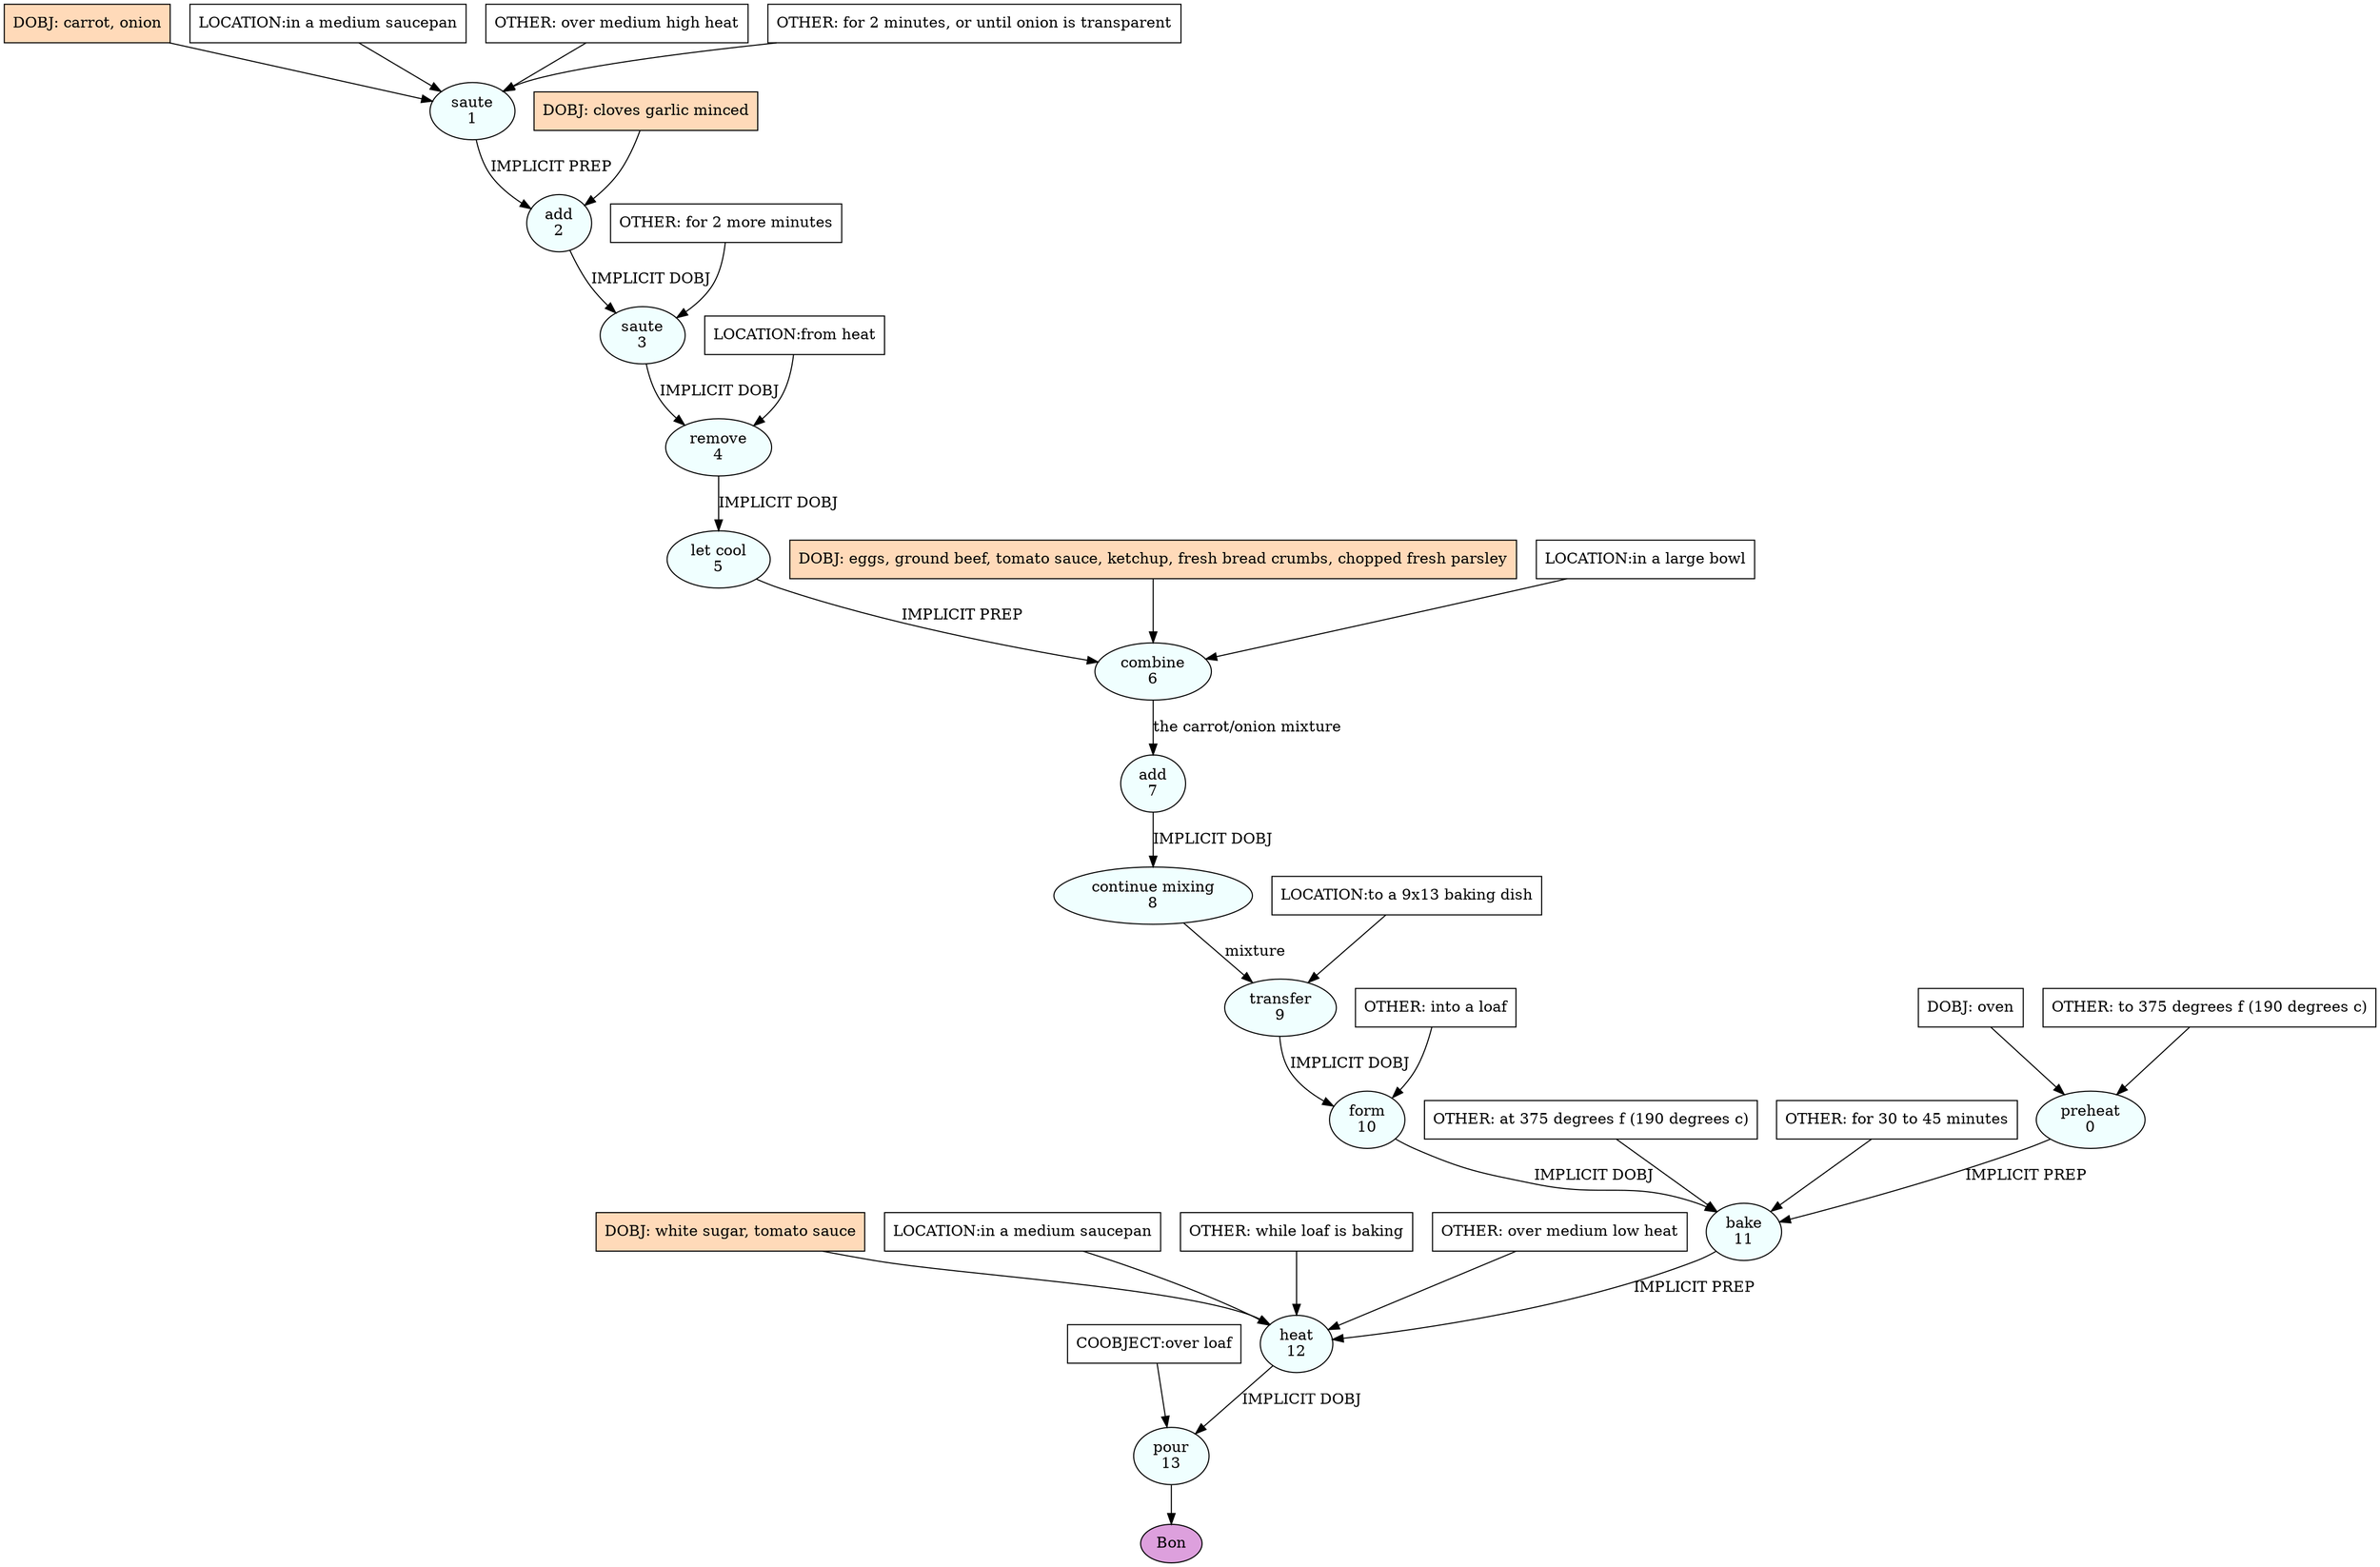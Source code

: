 digraph recipe {
E0[label="preheat
0", shape=oval, style=filled, fillcolor=azure]
E1[label="saute
1", shape=oval, style=filled, fillcolor=azure]
E2[label="add
2", shape=oval, style=filled, fillcolor=azure]
E3[label="saute
3", shape=oval, style=filled, fillcolor=azure]
E4[label="remove
4", shape=oval, style=filled, fillcolor=azure]
E5[label="let cool
5", shape=oval, style=filled, fillcolor=azure]
E6[label="combine
6", shape=oval, style=filled, fillcolor=azure]
E7[label="add
7", shape=oval, style=filled, fillcolor=azure]
E8[label="continue mixing
8", shape=oval, style=filled, fillcolor=azure]
E9[label="transfer
9", shape=oval, style=filled, fillcolor=azure]
E10[label="form
10", shape=oval, style=filled, fillcolor=azure]
E11[label="bake
11", shape=oval, style=filled, fillcolor=azure]
E12[label="heat
12", shape=oval, style=filled, fillcolor=azure]
E13[label="pour
13", shape=oval, style=filled, fillcolor=azure]
D0[label="DOBJ: oven", shape=box, style=filled, fillcolor=white]
D0 -> E0
O0_0[label="OTHER: to 375 degrees f (190 degrees c)", shape=box, style=filled, fillcolor=white]
O0_0 -> E0
D1[label="DOBJ: carrot, onion", shape=box, style=filled, fillcolor=peachpuff]
D1 -> E1
P1_0[label="LOCATION:in a medium saucepan", shape=box, style=filled, fillcolor=white]
P1_0 -> E1
O1_0[label="OTHER: over medium high heat", shape=box, style=filled, fillcolor=white]
O1_0 -> E1
O1_1[label="OTHER: for 2 minutes, or until onion is transparent", shape=box, style=filled, fillcolor=white]
O1_1 -> E1
D2_ing[label="DOBJ: cloves garlic minced", shape=box, style=filled, fillcolor=peachpuff]
D2_ing -> E2
E1 -> E2 [label="IMPLICIT PREP"]
E2 -> E3 [label="IMPLICIT DOBJ"]
O3_0_0[label="OTHER: for 2 more minutes", shape=box, style=filled, fillcolor=white]
O3_0_0 -> E3
E3 -> E4 [label="IMPLICIT DOBJ"]
P4_0_0[label="LOCATION:from heat", shape=box, style=filled, fillcolor=white]
P4_0_0 -> E4
E4 -> E5 [label="IMPLICIT DOBJ"]
D6_ing[label="DOBJ: eggs, ground beef, tomato sauce, ketchup, fresh bread crumbs, chopped fresh parsley", shape=box, style=filled, fillcolor=peachpuff]
D6_ing -> E6
E5 -> E6 [label="IMPLICIT PREP"]
P6_1_0[label="LOCATION:in a large bowl", shape=box, style=filled, fillcolor=white]
P6_1_0 -> E6
E6 -> E7 [label="the carrot/onion mixture"]
E7 -> E8 [label="IMPLICIT DOBJ"]
E8 -> E9 [label="mixture"]
P9_0_0[label="LOCATION:to a 9x13 baking dish", shape=box, style=filled, fillcolor=white]
P9_0_0 -> E9
E9 -> E10 [label="IMPLICIT DOBJ"]
O10_0_0[label="OTHER: into a loaf", shape=box, style=filled, fillcolor=white]
O10_0_0 -> E10
E10 -> E11 [label="IMPLICIT DOBJ"]
E0 -> E11 [label="IMPLICIT PREP"]
O11_0_0[label="OTHER: at 375 degrees f (190 degrees c)", shape=box, style=filled, fillcolor=white]
O11_0_0 -> E11
O11_1_0[label="OTHER: for 30 to 45 minutes", shape=box, style=filled, fillcolor=white]
O11_1_0 -> E11
D12_ing[label="DOBJ: white sugar, tomato sauce", shape=box, style=filled, fillcolor=peachpuff]
D12_ing -> E12
E11 -> E12 [label="IMPLICIT PREP"]
P12_1_0[label="LOCATION:in a medium saucepan", shape=box, style=filled, fillcolor=white]
P12_1_0 -> E12
O12_0_0[label="OTHER: while loaf is baking", shape=box, style=filled, fillcolor=white]
O12_0_0 -> E12
O12_1_0[label="OTHER: over medium low heat", shape=box, style=filled, fillcolor=white]
O12_1_0 -> E12
E12 -> E13 [label="IMPLICIT DOBJ"]
P13_0_0[label="COOBJECT:over loaf", shape=box, style=filled, fillcolor=white]
P13_0_0 -> E13
EOR[label="Bon", shape=oval, style=filled, fillcolor=plum]
E13 -> EOR
}
